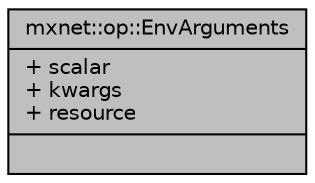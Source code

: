 digraph "mxnet::op::EnvArguments"
{
  edge [fontname="Helvetica",fontsize="10",labelfontname="Helvetica",labelfontsize="10"];
  node [fontname="Helvetica",fontsize="10",shape=record];
  Node1 [label="{mxnet::op::EnvArguments\n|+ scalar\l+ kwargs\l+ resource\l|}",height=0.2,width=0.4,color="black", fillcolor="grey75", style="filled" fontcolor="black"];
}
